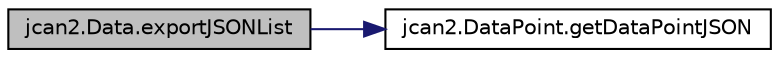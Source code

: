 digraph "jcan2.Data.exportJSONList"
{
  edge [fontname="Helvetica",fontsize="10",labelfontname="Helvetica",labelfontsize="10"];
  node [fontname="Helvetica",fontsize="10",shape=record];
  rankdir="LR";
  Node1 [label="jcan2.Data.exportJSONList",height=0.2,width=0.4,color="black", fillcolor="grey75", style="filled", fontcolor="black"];
  Node1 -> Node2 [color="midnightblue",fontsize="10",style="solid",fontname="Helvetica"];
  Node2 [label="jcan2.DataPoint.getDataPointJSON",height=0.2,width=0.4,color="black", fillcolor="white", style="filled",URL="$classjcan2_1_1_data_point.html#a6533f6ff0949652b20df717d0efb88e1"];
}
